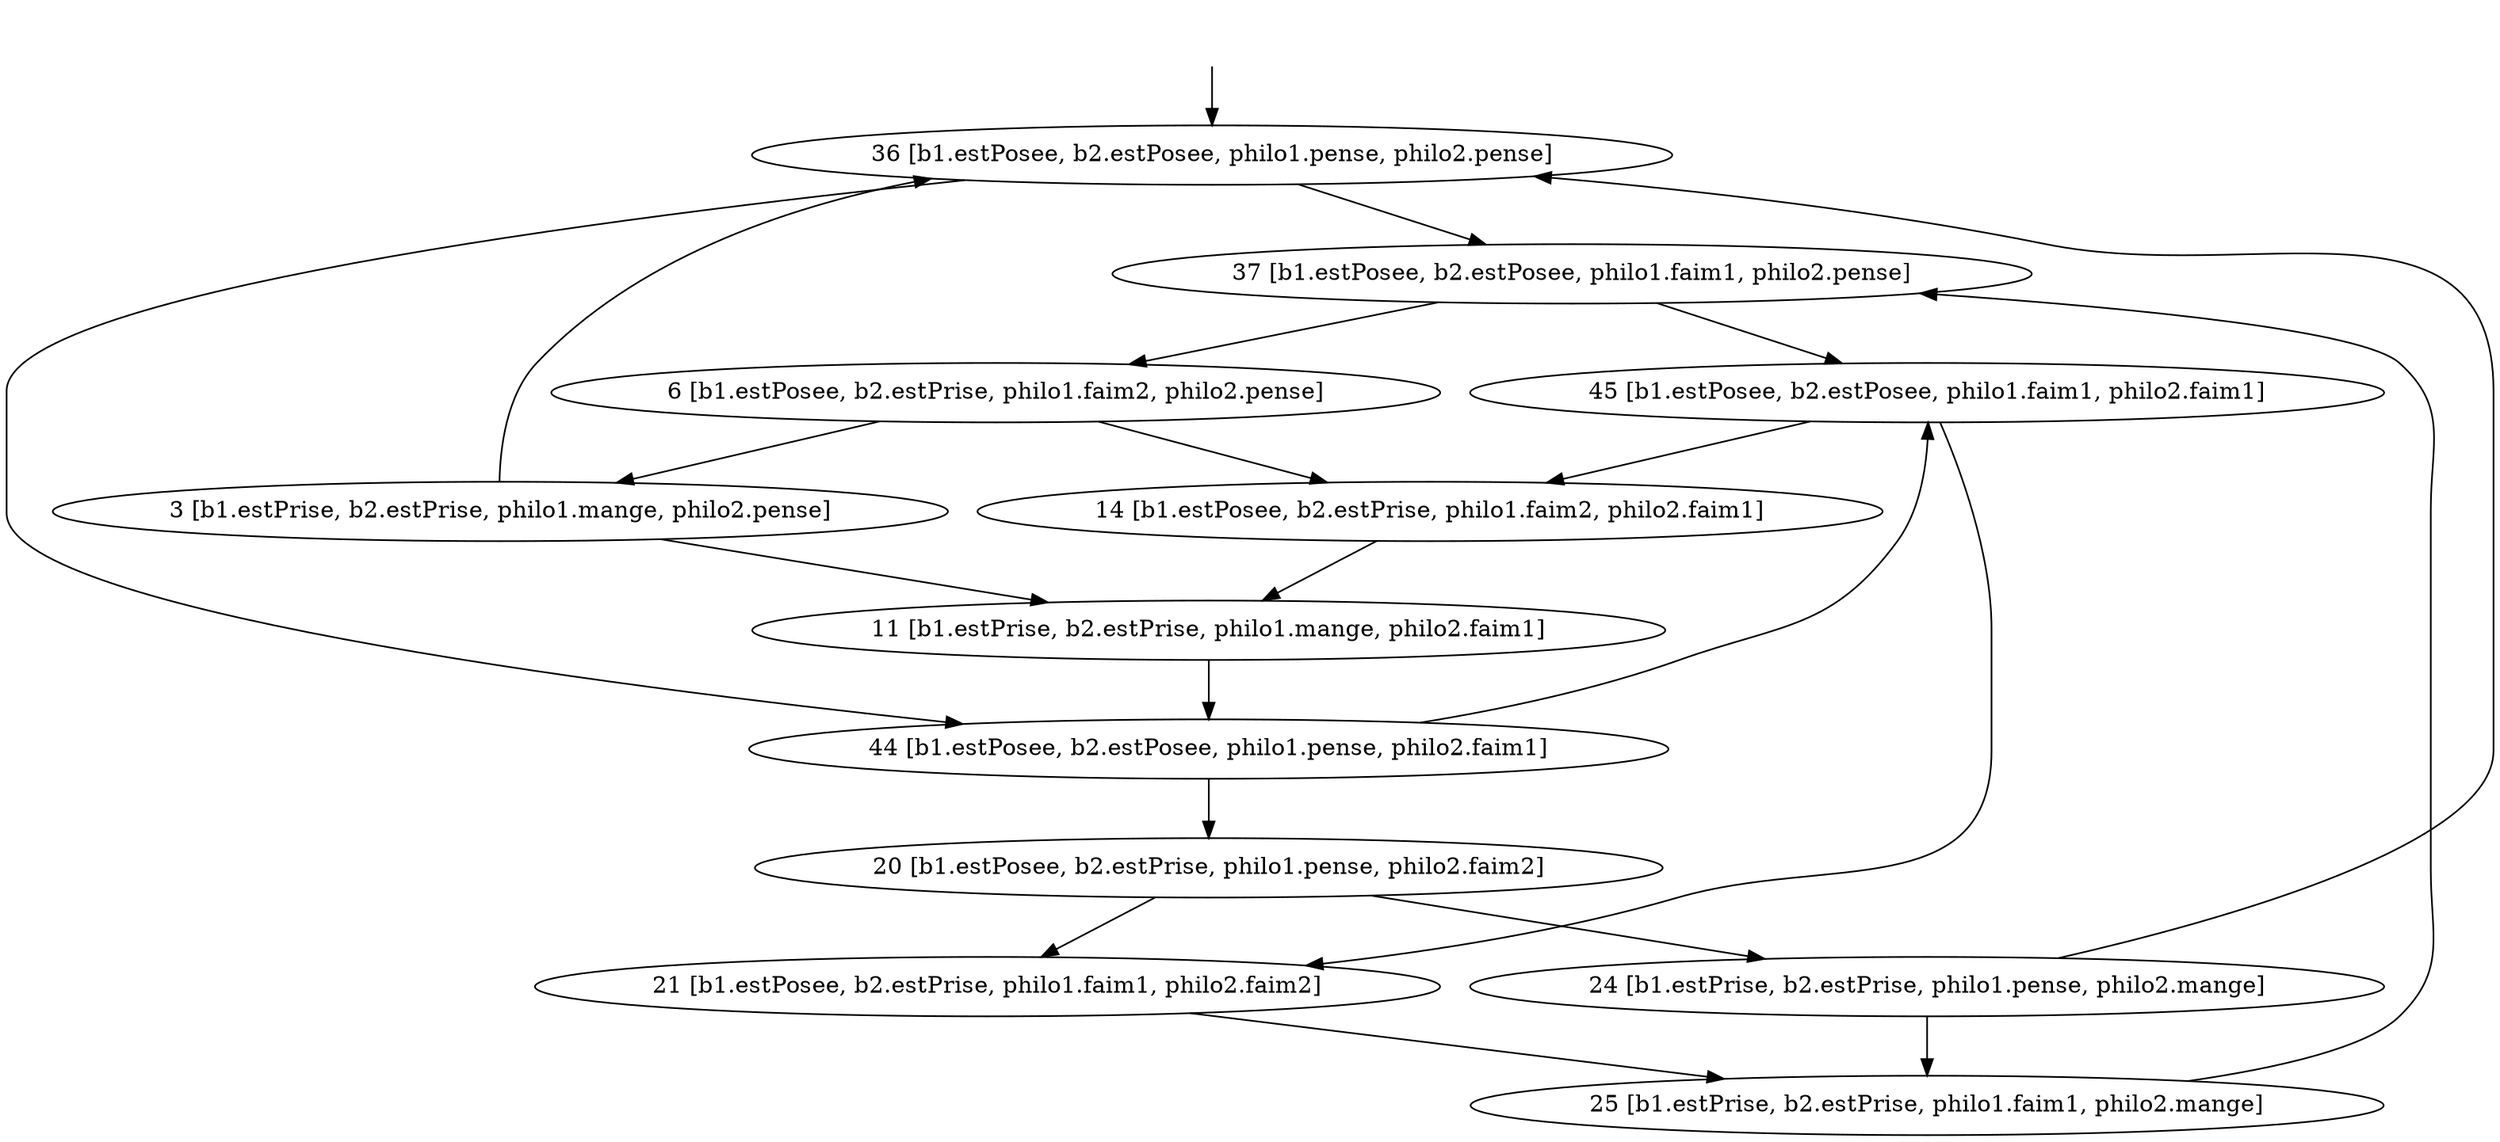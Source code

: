 digraph system {
_36[label="", shape=none ];
_36->36;
11 [label= "11 [b1.estPrise, b2.estPrise, philo1.mange, philo2.faim1]"];
3 [label= "3 [b1.estPrise, b2.estPrise, philo1.mange, philo2.pense]"];
45 [label= "45 [b1.estPosee, b2.estPosee, philo1.faim1, philo2.faim1]"];
21 [label= "21 [b1.estPosee, b2.estPrise, philo1.faim1, philo2.faim2]"];
37 [label= "37 [b1.estPosee, b2.estPosee, philo1.faim1, philo2.pense]"];
25 [label= "25 [b1.estPrise, b2.estPrise, philo1.faim1, philo2.mange]"];
14 [label= "14 [b1.estPosee, b2.estPrise, philo1.faim2, philo2.faim1]"];
6 [label= "6 [b1.estPosee, b2.estPrise, philo1.faim2, philo2.pense]"];
44 [label= "44 [b1.estPosee, b2.estPosee, philo1.pense, philo2.faim1]"];
20 [label= "20 [b1.estPosee, b2.estPrise, philo1.pense, philo2.faim2]"];
36 [label= "36 [b1.estPosee, b2.estPosee, philo1.pense, philo2.pense]"];
24 [label= "24 [b1.estPrise, b2.estPrise, philo1.pense, philo2.mange]"];
3->11 [label= ""];
45->21 [label= ""];
37->45 [label= ""];
21->25 [label= ""];
25->37 [label= ""];
11->44 [label= ""];
3->36 [label= ""];
45->14 [label= ""];
37->6 [label= ""];
14->11 [label= ""];
6->3 [label= ""];
44->45 [label= ""];
20->21 [label= ""];
36->37 [label= ""];
24->25 [label= ""];
6->14 [label= ""];
44->20 [label= ""];
36->44 [label= ""];
20->24 [label= ""];
24->36 [label= ""];
}
